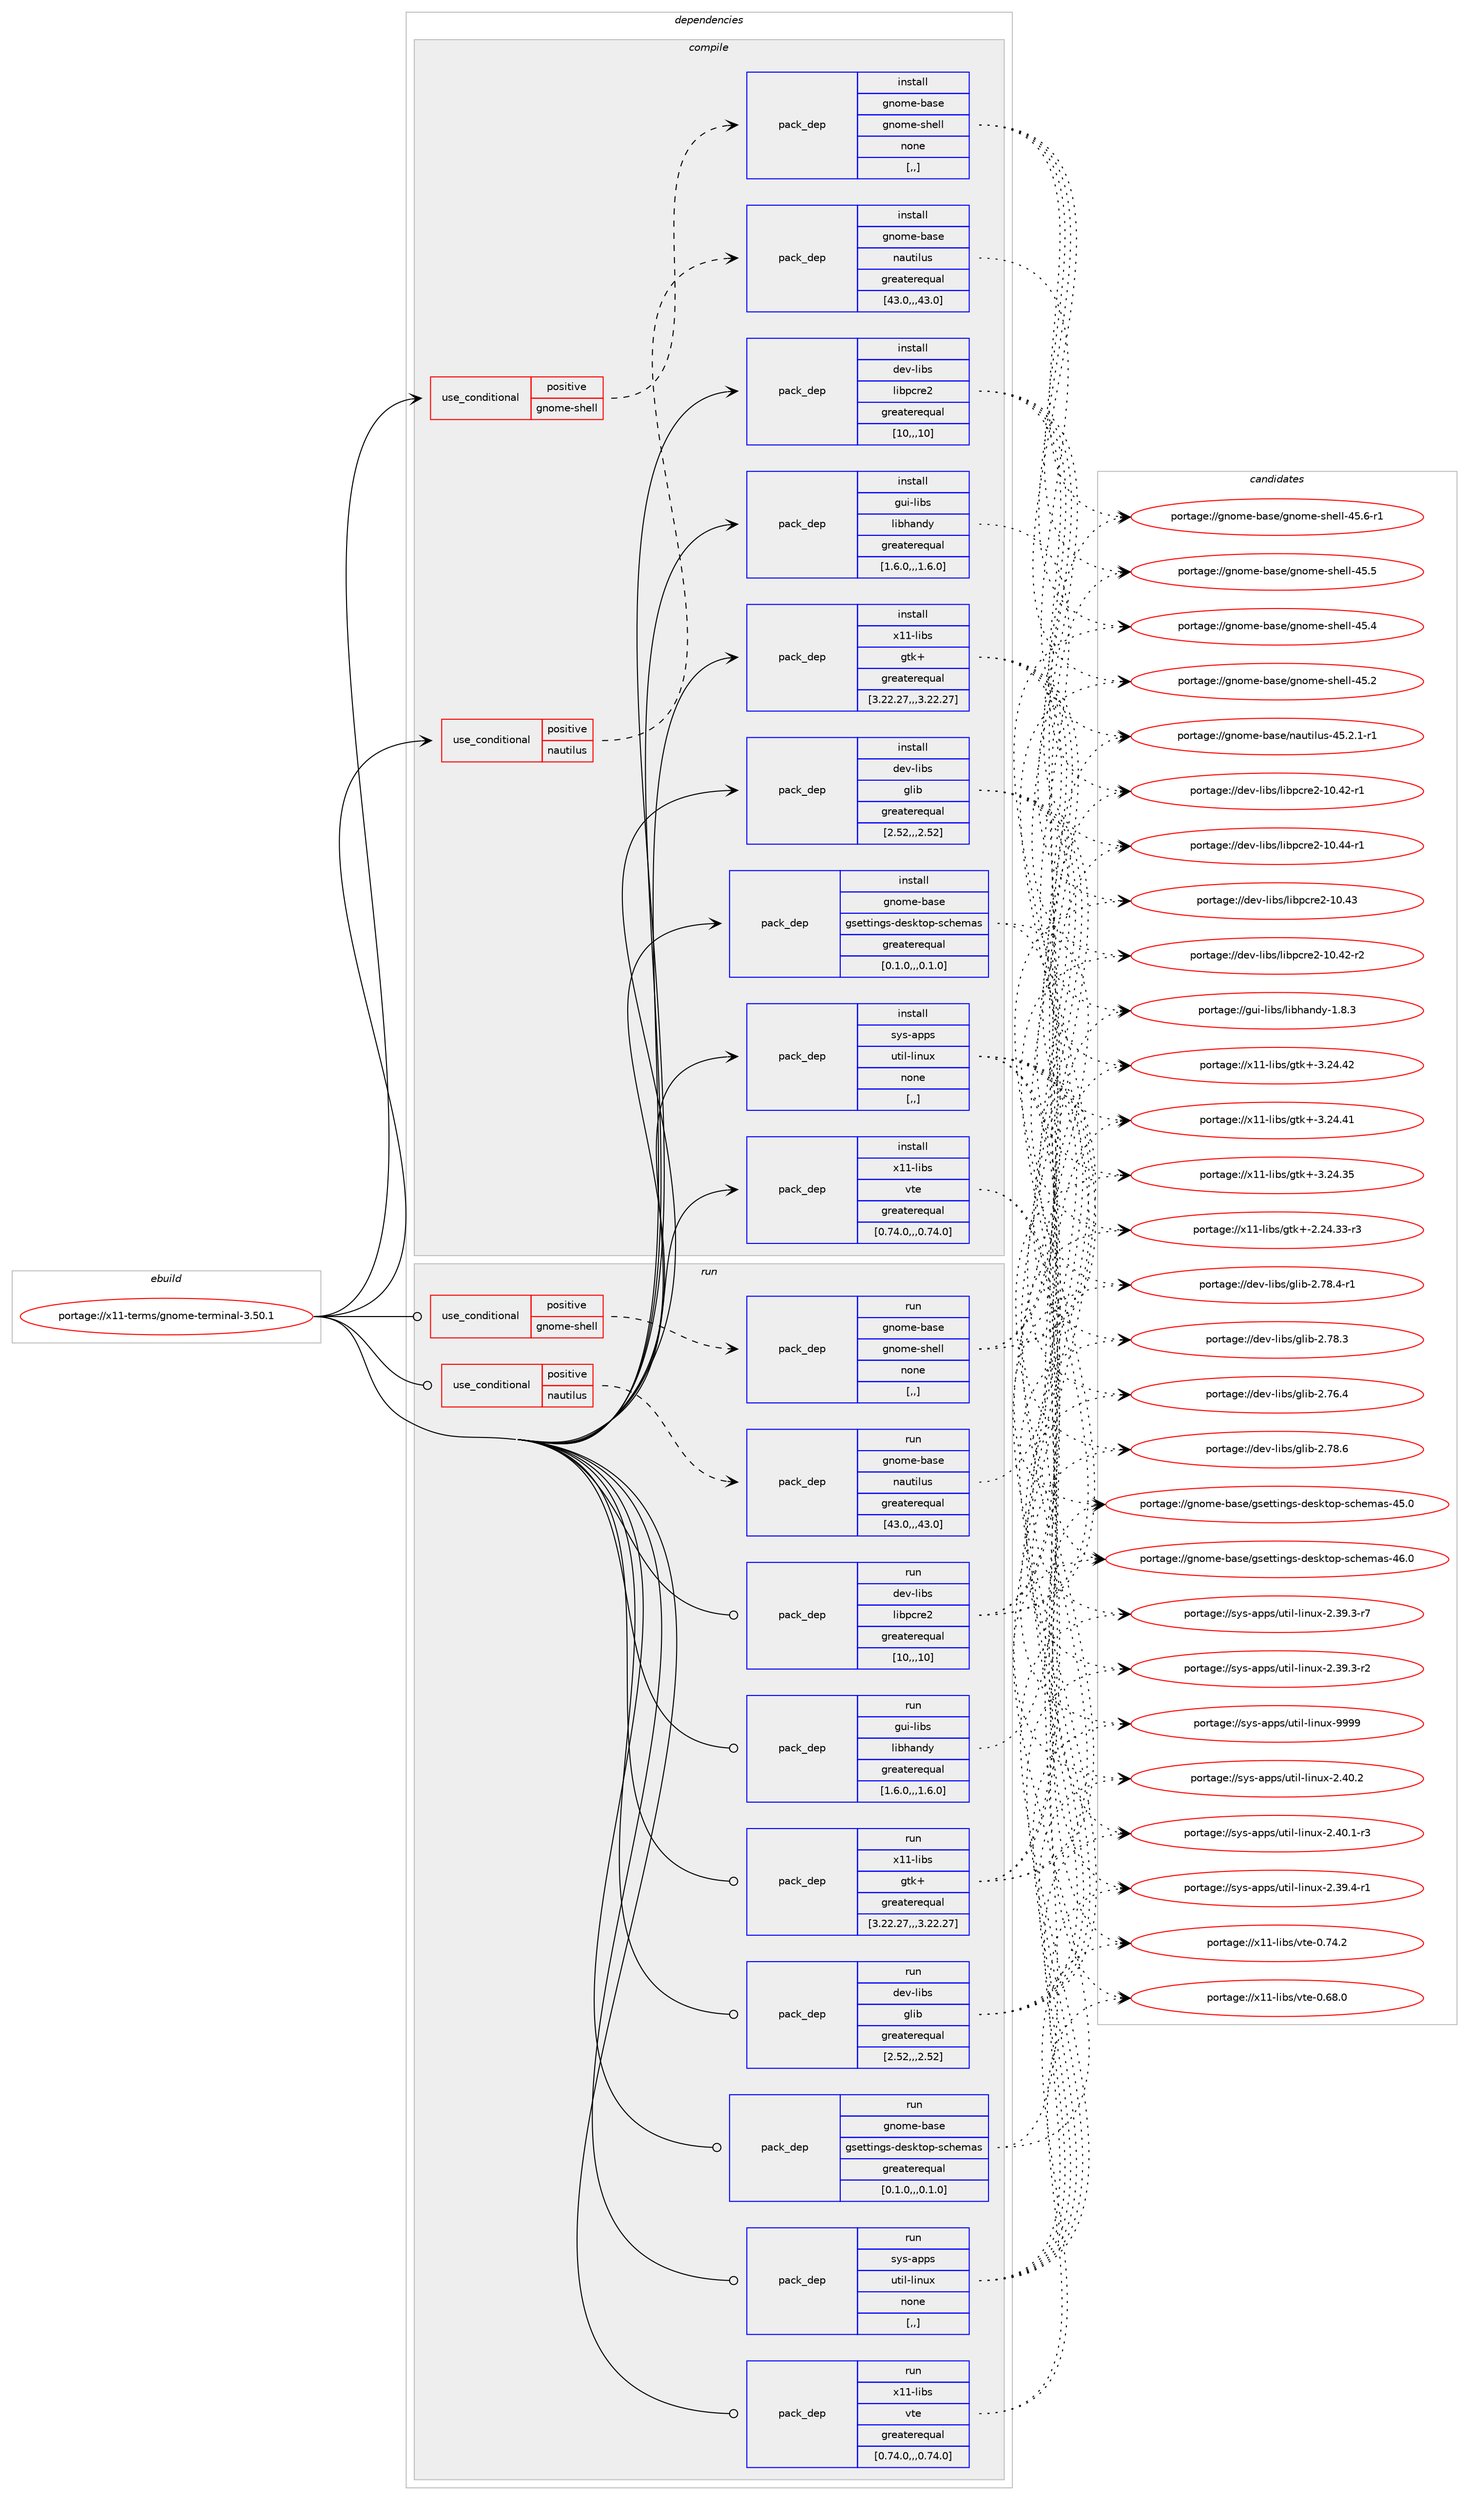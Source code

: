 digraph prolog {

# *************
# Graph options
# *************

newrank=true;
concentrate=true;
compound=true;
graph [rankdir=LR,fontname=Helvetica,fontsize=10,ranksep=1.5];#, ranksep=2.5, nodesep=0.2];
edge  [arrowhead=vee];
node  [fontname=Helvetica,fontsize=10];

# **********
# The ebuild
# **********

subgraph cluster_leftcol {
color=gray;
label=<<i>ebuild</i>>;
id [label="portage://x11-terms/gnome-terminal-3.50.1", color=red, width=4, href="../x11-terms/gnome-terminal-3.50.1.svg"];
}

# ****************
# The dependencies
# ****************

subgraph cluster_midcol {
color=gray;
label=<<i>dependencies</i>>;
subgraph cluster_compile {
fillcolor="#eeeeee";
style=filled;
label=<<i>compile</i>>;
subgraph cond123002 {
dependency466565 [label=<<TABLE BORDER="0" CELLBORDER="1" CELLSPACING="0" CELLPADDING="4"><TR><TD ROWSPAN="3" CELLPADDING="10">use_conditional</TD></TR><TR><TD>positive</TD></TR><TR><TD>gnome-shell</TD></TR></TABLE>>, shape=none, color=red];
subgraph pack340145 {
dependency466566 [label=<<TABLE BORDER="0" CELLBORDER="1" CELLSPACING="0" CELLPADDING="4" WIDTH="220"><TR><TD ROWSPAN="6" CELLPADDING="30">pack_dep</TD></TR><TR><TD WIDTH="110">install</TD></TR><TR><TD>gnome-base</TD></TR><TR><TD>gnome-shell</TD></TR><TR><TD>none</TD></TR><TR><TD>[,,]</TD></TR></TABLE>>, shape=none, color=blue];
}
dependency466565:e -> dependency466566:w [weight=20,style="dashed",arrowhead="vee"];
}
id:e -> dependency466565:w [weight=20,style="solid",arrowhead="vee"];
subgraph cond123003 {
dependency466567 [label=<<TABLE BORDER="0" CELLBORDER="1" CELLSPACING="0" CELLPADDING="4"><TR><TD ROWSPAN="3" CELLPADDING="10">use_conditional</TD></TR><TR><TD>positive</TD></TR><TR><TD>nautilus</TD></TR></TABLE>>, shape=none, color=red];
subgraph pack340146 {
dependency466568 [label=<<TABLE BORDER="0" CELLBORDER="1" CELLSPACING="0" CELLPADDING="4" WIDTH="220"><TR><TD ROWSPAN="6" CELLPADDING="30">pack_dep</TD></TR><TR><TD WIDTH="110">install</TD></TR><TR><TD>gnome-base</TD></TR><TR><TD>nautilus</TD></TR><TR><TD>greaterequal</TD></TR><TR><TD>[43.0,,,43.0]</TD></TR></TABLE>>, shape=none, color=blue];
}
dependency466567:e -> dependency466568:w [weight=20,style="dashed",arrowhead="vee"];
}
id:e -> dependency466567:w [weight=20,style="solid",arrowhead="vee"];
subgraph pack340147 {
dependency466569 [label=<<TABLE BORDER="0" CELLBORDER="1" CELLSPACING="0" CELLPADDING="4" WIDTH="220"><TR><TD ROWSPAN="6" CELLPADDING="30">pack_dep</TD></TR><TR><TD WIDTH="110">install</TD></TR><TR><TD>dev-libs</TD></TR><TR><TD>glib</TD></TR><TR><TD>greaterequal</TD></TR><TR><TD>[2.52,,,2.52]</TD></TR></TABLE>>, shape=none, color=blue];
}
id:e -> dependency466569:w [weight=20,style="solid",arrowhead="vee"];
subgraph pack340148 {
dependency466570 [label=<<TABLE BORDER="0" CELLBORDER="1" CELLSPACING="0" CELLPADDING="4" WIDTH="220"><TR><TD ROWSPAN="6" CELLPADDING="30">pack_dep</TD></TR><TR><TD WIDTH="110">install</TD></TR><TR><TD>dev-libs</TD></TR><TR><TD>libpcre2</TD></TR><TR><TD>greaterequal</TD></TR><TR><TD>[10,,,10]</TD></TR></TABLE>>, shape=none, color=blue];
}
id:e -> dependency466570:w [weight=20,style="solid",arrowhead="vee"];
subgraph pack340149 {
dependency466571 [label=<<TABLE BORDER="0" CELLBORDER="1" CELLSPACING="0" CELLPADDING="4" WIDTH="220"><TR><TD ROWSPAN="6" CELLPADDING="30">pack_dep</TD></TR><TR><TD WIDTH="110">install</TD></TR><TR><TD>gnome-base</TD></TR><TR><TD>gsettings-desktop-schemas</TD></TR><TR><TD>greaterequal</TD></TR><TR><TD>[0.1.0,,,0.1.0]</TD></TR></TABLE>>, shape=none, color=blue];
}
id:e -> dependency466571:w [weight=20,style="solid",arrowhead="vee"];
subgraph pack340150 {
dependency466572 [label=<<TABLE BORDER="0" CELLBORDER="1" CELLSPACING="0" CELLPADDING="4" WIDTH="220"><TR><TD ROWSPAN="6" CELLPADDING="30">pack_dep</TD></TR><TR><TD WIDTH="110">install</TD></TR><TR><TD>gui-libs</TD></TR><TR><TD>libhandy</TD></TR><TR><TD>greaterequal</TD></TR><TR><TD>[1.6.0,,,1.6.0]</TD></TR></TABLE>>, shape=none, color=blue];
}
id:e -> dependency466572:w [weight=20,style="solid",arrowhead="vee"];
subgraph pack340151 {
dependency466573 [label=<<TABLE BORDER="0" CELLBORDER="1" CELLSPACING="0" CELLPADDING="4" WIDTH="220"><TR><TD ROWSPAN="6" CELLPADDING="30">pack_dep</TD></TR><TR><TD WIDTH="110">install</TD></TR><TR><TD>sys-apps</TD></TR><TR><TD>util-linux</TD></TR><TR><TD>none</TD></TR><TR><TD>[,,]</TD></TR></TABLE>>, shape=none, color=blue];
}
id:e -> dependency466573:w [weight=20,style="solid",arrowhead="vee"];
subgraph pack340152 {
dependency466574 [label=<<TABLE BORDER="0" CELLBORDER="1" CELLSPACING="0" CELLPADDING="4" WIDTH="220"><TR><TD ROWSPAN="6" CELLPADDING="30">pack_dep</TD></TR><TR><TD WIDTH="110">install</TD></TR><TR><TD>x11-libs</TD></TR><TR><TD>gtk+</TD></TR><TR><TD>greaterequal</TD></TR><TR><TD>[3.22.27,,,3.22.27]</TD></TR></TABLE>>, shape=none, color=blue];
}
id:e -> dependency466574:w [weight=20,style="solid",arrowhead="vee"];
subgraph pack340153 {
dependency466575 [label=<<TABLE BORDER="0" CELLBORDER="1" CELLSPACING="0" CELLPADDING="4" WIDTH="220"><TR><TD ROWSPAN="6" CELLPADDING="30">pack_dep</TD></TR><TR><TD WIDTH="110">install</TD></TR><TR><TD>x11-libs</TD></TR><TR><TD>vte</TD></TR><TR><TD>greaterequal</TD></TR><TR><TD>[0.74.0,,,0.74.0]</TD></TR></TABLE>>, shape=none, color=blue];
}
id:e -> dependency466575:w [weight=20,style="solid",arrowhead="vee"];
}
subgraph cluster_compileandrun {
fillcolor="#eeeeee";
style=filled;
label=<<i>compile and run</i>>;
}
subgraph cluster_run {
fillcolor="#eeeeee";
style=filled;
label=<<i>run</i>>;
subgraph cond123004 {
dependency466576 [label=<<TABLE BORDER="0" CELLBORDER="1" CELLSPACING="0" CELLPADDING="4"><TR><TD ROWSPAN="3" CELLPADDING="10">use_conditional</TD></TR><TR><TD>positive</TD></TR><TR><TD>gnome-shell</TD></TR></TABLE>>, shape=none, color=red];
subgraph pack340154 {
dependency466577 [label=<<TABLE BORDER="0" CELLBORDER="1" CELLSPACING="0" CELLPADDING="4" WIDTH="220"><TR><TD ROWSPAN="6" CELLPADDING="30">pack_dep</TD></TR><TR><TD WIDTH="110">run</TD></TR><TR><TD>gnome-base</TD></TR><TR><TD>gnome-shell</TD></TR><TR><TD>none</TD></TR><TR><TD>[,,]</TD></TR></TABLE>>, shape=none, color=blue];
}
dependency466576:e -> dependency466577:w [weight=20,style="dashed",arrowhead="vee"];
}
id:e -> dependency466576:w [weight=20,style="solid",arrowhead="odot"];
subgraph cond123005 {
dependency466578 [label=<<TABLE BORDER="0" CELLBORDER="1" CELLSPACING="0" CELLPADDING="4"><TR><TD ROWSPAN="3" CELLPADDING="10">use_conditional</TD></TR><TR><TD>positive</TD></TR><TR><TD>nautilus</TD></TR></TABLE>>, shape=none, color=red];
subgraph pack340155 {
dependency466579 [label=<<TABLE BORDER="0" CELLBORDER="1" CELLSPACING="0" CELLPADDING="4" WIDTH="220"><TR><TD ROWSPAN="6" CELLPADDING="30">pack_dep</TD></TR><TR><TD WIDTH="110">run</TD></TR><TR><TD>gnome-base</TD></TR><TR><TD>nautilus</TD></TR><TR><TD>greaterequal</TD></TR><TR><TD>[43.0,,,43.0]</TD></TR></TABLE>>, shape=none, color=blue];
}
dependency466578:e -> dependency466579:w [weight=20,style="dashed",arrowhead="vee"];
}
id:e -> dependency466578:w [weight=20,style="solid",arrowhead="odot"];
subgraph pack340156 {
dependency466580 [label=<<TABLE BORDER="0" CELLBORDER="1" CELLSPACING="0" CELLPADDING="4" WIDTH="220"><TR><TD ROWSPAN="6" CELLPADDING="30">pack_dep</TD></TR><TR><TD WIDTH="110">run</TD></TR><TR><TD>dev-libs</TD></TR><TR><TD>glib</TD></TR><TR><TD>greaterequal</TD></TR><TR><TD>[2.52,,,2.52]</TD></TR></TABLE>>, shape=none, color=blue];
}
id:e -> dependency466580:w [weight=20,style="solid",arrowhead="odot"];
subgraph pack340157 {
dependency466581 [label=<<TABLE BORDER="0" CELLBORDER="1" CELLSPACING="0" CELLPADDING="4" WIDTH="220"><TR><TD ROWSPAN="6" CELLPADDING="30">pack_dep</TD></TR><TR><TD WIDTH="110">run</TD></TR><TR><TD>dev-libs</TD></TR><TR><TD>libpcre2</TD></TR><TR><TD>greaterequal</TD></TR><TR><TD>[10,,,10]</TD></TR></TABLE>>, shape=none, color=blue];
}
id:e -> dependency466581:w [weight=20,style="solid",arrowhead="odot"];
subgraph pack340158 {
dependency466582 [label=<<TABLE BORDER="0" CELLBORDER="1" CELLSPACING="0" CELLPADDING="4" WIDTH="220"><TR><TD ROWSPAN="6" CELLPADDING="30">pack_dep</TD></TR><TR><TD WIDTH="110">run</TD></TR><TR><TD>gnome-base</TD></TR><TR><TD>gsettings-desktop-schemas</TD></TR><TR><TD>greaterequal</TD></TR><TR><TD>[0.1.0,,,0.1.0]</TD></TR></TABLE>>, shape=none, color=blue];
}
id:e -> dependency466582:w [weight=20,style="solid",arrowhead="odot"];
subgraph pack340159 {
dependency466583 [label=<<TABLE BORDER="0" CELLBORDER="1" CELLSPACING="0" CELLPADDING="4" WIDTH="220"><TR><TD ROWSPAN="6" CELLPADDING="30">pack_dep</TD></TR><TR><TD WIDTH="110">run</TD></TR><TR><TD>gui-libs</TD></TR><TR><TD>libhandy</TD></TR><TR><TD>greaterequal</TD></TR><TR><TD>[1.6.0,,,1.6.0]</TD></TR></TABLE>>, shape=none, color=blue];
}
id:e -> dependency466583:w [weight=20,style="solid",arrowhead="odot"];
subgraph pack340160 {
dependency466584 [label=<<TABLE BORDER="0" CELLBORDER="1" CELLSPACING="0" CELLPADDING="4" WIDTH="220"><TR><TD ROWSPAN="6" CELLPADDING="30">pack_dep</TD></TR><TR><TD WIDTH="110">run</TD></TR><TR><TD>sys-apps</TD></TR><TR><TD>util-linux</TD></TR><TR><TD>none</TD></TR><TR><TD>[,,]</TD></TR></TABLE>>, shape=none, color=blue];
}
id:e -> dependency466584:w [weight=20,style="solid",arrowhead="odot"];
subgraph pack340161 {
dependency466585 [label=<<TABLE BORDER="0" CELLBORDER="1" CELLSPACING="0" CELLPADDING="4" WIDTH="220"><TR><TD ROWSPAN="6" CELLPADDING="30">pack_dep</TD></TR><TR><TD WIDTH="110">run</TD></TR><TR><TD>x11-libs</TD></TR><TR><TD>gtk+</TD></TR><TR><TD>greaterequal</TD></TR><TR><TD>[3.22.27,,,3.22.27]</TD></TR></TABLE>>, shape=none, color=blue];
}
id:e -> dependency466585:w [weight=20,style="solid",arrowhead="odot"];
subgraph pack340162 {
dependency466586 [label=<<TABLE BORDER="0" CELLBORDER="1" CELLSPACING="0" CELLPADDING="4" WIDTH="220"><TR><TD ROWSPAN="6" CELLPADDING="30">pack_dep</TD></TR><TR><TD WIDTH="110">run</TD></TR><TR><TD>x11-libs</TD></TR><TR><TD>vte</TD></TR><TR><TD>greaterequal</TD></TR><TR><TD>[0.74.0,,,0.74.0]</TD></TR></TABLE>>, shape=none, color=blue];
}
id:e -> dependency466586:w [weight=20,style="solid",arrowhead="odot"];
}
}

# **************
# The candidates
# **************

subgraph cluster_choices {
rank=same;
color=gray;
label=<<i>candidates</i>>;

subgraph choice340145 {
color=black;
nodesep=1;
choice103110111109101459897115101471031101111091014511510410110810845525346544511449 [label="portage://gnome-base/gnome-shell-45.6-r1", color=red, width=4,href="../gnome-base/gnome-shell-45.6-r1.svg"];
choice10311011110910145989711510147103110111109101451151041011081084552534653 [label="portage://gnome-base/gnome-shell-45.5", color=red, width=4,href="../gnome-base/gnome-shell-45.5.svg"];
choice10311011110910145989711510147103110111109101451151041011081084552534652 [label="portage://gnome-base/gnome-shell-45.4", color=red, width=4,href="../gnome-base/gnome-shell-45.4.svg"];
choice10311011110910145989711510147103110111109101451151041011081084552534650 [label="portage://gnome-base/gnome-shell-45.2", color=red, width=4,href="../gnome-base/gnome-shell-45.2.svg"];
dependency466566:e -> choice103110111109101459897115101471031101111091014511510410110810845525346544511449:w [style=dotted,weight="100"];
dependency466566:e -> choice10311011110910145989711510147103110111109101451151041011081084552534653:w [style=dotted,weight="100"];
dependency466566:e -> choice10311011110910145989711510147103110111109101451151041011081084552534652:w [style=dotted,weight="100"];
dependency466566:e -> choice10311011110910145989711510147103110111109101451151041011081084552534650:w [style=dotted,weight="100"];
}
subgraph choice340146 {
color=black;
nodesep=1;
choice1031101111091014598971151014711097117116105108117115455253465046494511449 [label="portage://gnome-base/nautilus-45.2.1-r1", color=red, width=4,href="../gnome-base/nautilus-45.2.1-r1.svg"];
dependency466568:e -> choice1031101111091014598971151014711097117116105108117115455253465046494511449:w [style=dotted,weight="100"];
}
subgraph choice340147 {
color=black;
nodesep=1;
choice1001011184510810598115471031081059845504655564654 [label="portage://dev-libs/glib-2.78.6", color=red, width=4,href="../dev-libs/glib-2.78.6.svg"];
choice10010111845108105981154710310810598455046555646524511449 [label="portage://dev-libs/glib-2.78.4-r1", color=red, width=4,href="../dev-libs/glib-2.78.4-r1.svg"];
choice1001011184510810598115471031081059845504655564651 [label="portage://dev-libs/glib-2.78.3", color=red, width=4,href="../dev-libs/glib-2.78.3.svg"];
choice1001011184510810598115471031081059845504655544652 [label="portage://dev-libs/glib-2.76.4", color=red, width=4,href="../dev-libs/glib-2.76.4.svg"];
dependency466569:e -> choice1001011184510810598115471031081059845504655564654:w [style=dotted,weight="100"];
dependency466569:e -> choice10010111845108105981154710310810598455046555646524511449:w [style=dotted,weight="100"];
dependency466569:e -> choice1001011184510810598115471031081059845504655564651:w [style=dotted,weight="100"];
dependency466569:e -> choice1001011184510810598115471031081059845504655544652:w [style=dotted,weight="100"];
}
subgraph choice340148 {
color=black;
nodesep=1;
choice1001011184510810598115471081059811299114101504549484652524511449 [label="portage://dev-libs/libpcre2-10.44-r1", color=red, width=4,href="../dev-libs/libpcre2-10.44-r1.svg"];
choice100101118451081059811547108105981129911410150454948465251 [label="portage://dev-libs/libpcre2-10.43", color=red, width=4,href="../dev-libs/libpcre2-10.43.svg"];
choice1001011184510810598115471081059811299114101504549484652504511450 [label="portage://dev-libs/libpcre2-10.42-r2", color=red, width=4,href="../dev-libs/libpcre2-10.42-r2.svg"];
choice1001011184510810598115471081059811299114101504549484652504511449 [label="portage://dev-libs/libpcre2-10.42-r1", color=red, width=4,href="../dev-libs/libpcre2-10.42-r1.svg"];
dependency466570:e -> choice1001011184510810598115471081059811299114101504549484652524511449:w [style=dotted,weight="100"];
dependency466570:e -> choice100101118451081059811547108105981129911410150454948465251:w [style=dotted,weight="100"];
dependency466570:e -> choice1001011184510810598115471081059811299114101504549484652504511450:w [style=dotted,weight="100"];
dependency466570:e -> choice1001011184510810598115471081059811299114101504549484652504511449:w [style=dotted,weight="100"];
}
subgraph choice340149 {
color=black;
nodesep=1;
choice10311011110910145989711510147103115101116116105110103115451001011151071161111124511599104101109971154552544648 [label="portage://gnome-base/gsettings-desktop-schemas-46.0", color=red, width=4,href="../gnome-base/gsettings-desktop-schemas-46.0.svg"];
choice10311011110910145989711510147103115101116116105110103115451001011151071161111124511599104101109971154552534648 [label="portage://gnome-base/gsettings-desktop-schemas-45.0", color=red, width=4,href="../gnome-base/gsettings-desktop-schemas-45.0.svg"];
dependency466571:e -> choice10311011110910145989711510147103115101116116105110103115451001011151071161111124511599104101109971154552544648:w [style=dotted,weight="100"];
dependency466571:e -> choice10311011110910145989711510147103115101116116105110103115451001011151071161111124511599104101109971154552534648:w [style=dotted,weight="100"];
}
subgraph choice340150 {
color=black;
nodesep=1;
choice1031171054510810598115471081059810497110100121454946564651 [label="portage://gui-libs/libhandy-1.8.3", color=red, width=4,href="../gui-libs/libhandy-1.8.3.svg"];
dependency466572:e -> choice1031171054510810598115471081059810497110100121454946564651:w [style=dotted,weight="100"];
}
subgraph choice340151 {
color=black;
nodesep=1;
choice115121115459711211211547117116105108451081051101171204557575757 [label="portage://sys-apps/util-linux-9999", color=red, width=4,href="../sys-apps/util-linux-9999.svg"];
choice1151211154597112112115471171161051084510810511011712045504652484650 [label="portage://sys-apps/util-linux-2.40.2", color=red, width=4,href="../sys-apps/util-linux-2.40.2.svg"];
choice11512111545971121121154711711610510845108105110117120455046524846494511451 [label="portage://sys-apps/util-linux-2.40.1-r3", color=red, width=4,href="../sys-apps/util-linux-2.40.1-r3.svg"];
choice11512111545971121121154711711610510845108105110117120455046515746524511449 [label="portage://sys-apps/util-linux-2.39.4-r1", color=red, width=4,href="../sys-apps/util-linux-2.39.4-r1.svg"];
choice11512111545971121121154711711610510845108105110117120455046515746514511455 [label="portage://sys-apps/util-linux-2.39.3-r7", color=red, width=4,href="../sys-apps/util-linux-2.39.3-r7.svg"];
choice11512111545971121121154711711610510845108105110117120455046515746514511450 [label="portage://sys-apps/util-linux-2.39.3-r2", color=red, width=4,href="../sys-apps/util-linux-2.39.3-r2.svg"];
dependency466573:e -> choice115121115459711211211547117116105108451081051101171204557575757:w [style=dotted,weight="100"];
dependency466573:e -> choice1151211154597112112115471171161051084510810511011712045504652484650:w [style=dotted,weight="100"];
dependency466573:e -> choice11512111545971121121154711711610510845108105110117120455046524846494511451:w [style=dotted,weight="100"];
dependency466573:e -> choice11512111545971121121154711711610510845108105110117120455046515746524511449:w [style=dotted,weight="100"];
dependency466573:e -> choice11512111545971121121154711711610510845108105110117120455046515746514511455:w [style=dotted,weight="100"];
dependency466573:e -> choice11512111545971121121154711711610510845108105110117120455046515746514511450:w [style=dotted,weight="100"];
}
subgraph choice340152 {
color=black;
nodesep=1;
choice1204949451081059811547103116107434551465052465250 [label="portage://x11-libs/gtk+-3.24.42", color=red, width=4,href="../x11-libs/gtk+-3.24.42.svg"];
choice1204949451081059811547103116107434551465052465249 [label="portage://x11-libs/gtk+-3.24.41", color=red, width=4,href="../x11-libs/gtk+-3.24.41.svg"];
choice1204949451081059811547103116107434551465052465153 [label="portage://x11-libs/gtk+-3.24.35", color=red, width=4,href="../x11-libs/gtk+-3.24.35.svg"];
choice12049494510810598115471031161074345504650524651514511451 [label="portage://x11-libs/gtk+-2.24.33-r3", color=red, width=4,href="../x11-libs/gtk+-2.24.33-r3.svg"];
dependency466574:e -> choice1204949451081059811547103116107434551465052465250:w [style=dotted,weight="100"];
dependency466574:e -> choice1204949451081059811547103116107434551465052465249:w [style=dotted,weight="100"];
dependency466574:e -> choice1204949451081059811547103116107434551465052465153:w [style=dotted,weight="100"];
dependency466574:e -> choice12049494510810598115471031161074345504650524651514511451:w [style=dotted,weight="100"];
}
subgraph choice340153 {
color=black;
nodesep=1;
choice120494945108105981154711811610145484655524650 [label="portage://x11-libs/vte-0.74.2", color=red, width=4,href="../x11-libs/vte-0.74.2.svg"];
choice120494945108105981154711811610145484654564648 [label="portage://x11-libs/vte-0.68.0", color=red, width=4,href="../x11-libs/vte-0.68.0.svg"];
dependency466575:e -> choice120494945108105981154711811610145484655524650:w [style=dotted,weight="100"];
dependency466575:e -> choice120494945108105981154711811610145484654564648:w [style=dotted,weight="100"];
}
subgraph choice340154 {
color=black;
nodesep=1;
choice103110111109101459897115101471031101111091014511510410110810845525346544511449 [label="portage://gnome-base/gnome-shell-45.6-r1", color=red, width=4,href="../gnome-base/gnome-shell-45.6-r1.svg"];
choice10311011110910145989711510147103110111109101451151041011081084552534653 [label="portage://gnome-base/gnome-shell-45.5", color=red, width=4,href="../gnome-base/gnome-shell-45.5.svg"];
choice10311011110910145989711510147103110111109101451151041011081084552534652 [label="portage://gnome-base/gnome-shell-45.4", color=red, width=4,href="../gnome-base/gnome-shell-45.4.svg"];
choice10311011110910145989711510147103110111109101451151041011081084552534650 [label="portage://gnome-base/gnome-shell-45.2", color=red, width=4,href="../gnome-base/gnome-shell-45.2.svg"];
dependency466577:e -> choice103110111109101459897115101471031101111091014511510410110810845525346544511449:w [style=dotted,weight="100"];
dependency466577:e -> choice10311011110910145989711510147103110111109101451151041011081084552534653:w [style=dotted,weight="100"];
dependency466577:e -> choice10311011110910145989711510147103110111109101451151041011081084552534652:w [style=dotted,weight="100"];
dependency466577:e -> choice10311011110910145989711510147103110111109101451151041011081084552534650:w [style=dotted,weight="100"];
}
subgraph choice340155 {
color=black;
nodesep=1;
choice1031101111091014598971151014711097117116105108117115455253465046494511449 [label="portage://gnome-base/nautilus-45.2.1-r1", color=red, width=4,href="../gnome-base/nautilus-45.2.1-r1.svg"];
dependency466579:e -> choice1031101111091014598971151014711097117116105108117115455253465046494511449:w [style=dotted,weight="100"];
}
subgraph choice340156 {
color=black;
nodesep=1;
choice1001011184510810598115471031081059845504655564654 [label="portage://dev-libs/glib-2.78.6", color=red, width=4,href="../dev-libs/glib-2.78.6.svg"];
choice10010111845108105981154710310810598455046555646524511449 [label="portage://dev-libs/glib-2.78.4-r1", color=red, width=4,href="../dev-libs/glib-2.78.4-r1.svg"];
choice1001011184510810598115471031081059845504655564651 [label="portage://dev-libs/glib-2.78.3", color=red, width=4,href="../dev-libs/glib-2.78.3.svg"];
choice1001011184510810598115471031081059845504655544652 [label="portage://dev-libs/glib-2.76.4", color=red, width=4,href="../dev-libs/glib-2.76.4.svg"];
dependency466580:e -> choice1001011184510810598115471031081059845504655564654:w [style=dotted,weight="100"];
dependency466580:e -> choice10010111845108105981154710310810598455046555646524511449:w [style=dotted,weight="100"];
dependency466580:e -> choice1001011184510810598115471031081059845504655564651:w [style=dotted,weight="100"];
dependency466580:e -> choice1001011184510810598115471031081059845504655544652:w [style=dotted,weight="100"];
}
subgraph choice340157 {
color=black;
nodesep=1;
choice1001011184510810598115471081059811299114101504549484652524511449 [label="portage://dev-libs/libpcre2-10.44-r1", color=red, width=4,href="../dev-libs/libpcre2-10.44-r1.svg"];
choice100101118451081059811547108105981129911410150454948465251 [label="portage://dev-libs/libpcre2-10.43", color=red, width=4,href="../dev-libs/libpcre2-10.43.svg"];
choice1001011184510810598115471081059811299114101504549484652504511450 [label="portage://dev-libs/libpcre2-10.42-r2", color=red, width=4,href="../dev-libs/libpcre2-10.42-r2.svg"];
choice1001011184510810598115471081059811299114101504549484652504511449 [label="portage://dev-libs/libpcre2-10.42-r1", color=red, width=4,href="../dev-libs/libpcre2-10.42-r1.svg"];
dependency466581:e -> choice1001011184510810598115471081059811299114101504549484652524511449:w [style=dotted,weight="100"];
dependency466581:e -> choice100101118451081059811547108105981129911410150454948465251:w [style=dotted,weight="100"];
dependency466581:e -> choice1001011184510810598115471081059811299114101504549484652504511450:w [style=dotted,weight="100"];
dependency466581:e -> choice1001011184510810598115471081059811299114101504549484652504511449:w [style=dotted,weight="100"];
}
subgraph choice340158 {
color=black;
nodesep=1;
choice10311011110910145989711510147103115101116116105110103115451001011151071161111124511599104101109971154552544648 [label="portage://gnome-base/gsettings-desktop-schemas-46.0", color=red, width=4,href="../gnome-base/gsettings-desktop-schemas-46.0.svg"];
choice10311011110910145989711510147103115101116116105110103115451001011151071161111124511599104101109971154552534648 [label="portage://gnome-base/gsettings-desktop-schemas-45.0", color=red, width=4,href="../gnome-base/gsettings-desktop-schemas-45.0.svg"];
dependency466582:e -> choice10311011110910145989711510147103115101116116105110103115451001011151071161111124511599104101109971154552544648:w [style=dotted,weight="100"];
dependency466582:e -> choice10311011110910145989711510147103115101116116105110103115451001011151071161111124511599104101109971154552534648:w [style=dotted,weight="100"];
}
subgraph choice340159 {
color=black;
nodesep=1;
choice1031171054510810598115471081059810497110100121454946564651 [label="portage://gui-libs/libhandy-1.8.3", color=red, width=4,href="../gui-libs/libhandy-1.8.3.svg"];
dependency466583:e -> choice1031171054510810598115471081059810497110100121454946564651:w [style=dotted,weight="100"];
}
subgraph choice340160 {
color=black;
nodesep=1;
choice115121115459711211211547117116105108451081051101171204557575757 [label="portage://sys-apps/util-linux-9999", color=red, width=4,href="../sys-apps/util-linux-9999.svg"];
choice1151211154597112112115471171161051084510810511011712045504652484650 [label="portage://sys-apps/util-linux-2.40.2", color=red, width=4,href="../sys-apps/util-linux-2.40.2.svg"];
choice11512111545971121121154711711610510845108105110117120455046524846494511451 [label="portage://sys-apps/util-linux-2.40.1-r3", color=red, width=4,href="../sys-apps/util-linux-2.40.1-r3.svg"];
choice11512111545971121121154711711610510845108105110117120455046515746524511449 [label="portage://sys-apps/util-linux-2.39.4-r1", color=red, width=4,href="../sys-apps/util-linux-2.39.4-r1.svg"];
choice11512111545971121121154711711610510845108105110117120455046515746514511455 [label="portage://sys-apps/util-linux-2.39.3-r7", color=red, width=4,href="../sys-apps/util-linux-2.39.3-r7.svg"];
choice11512111545971121121154711711610510845108105110117120455046515746514511450 [label="portage://sys-apps/util-linux-2.39.3-r2", color=red, width=4,href="../sys-apps/util-linux-2.39.3-r2.svg"];
dependency466584:e -> choice115121115459711211211547117116105108451081051101171204557575757:w [style=dotted,weight="100"];
dependency466584:e -> choice1151211154597112112115471171161051084510810511011712045504652484650:w [style=dotted,weight="100"];
dependency466584:e -> choice11512111545971121121154711711610510845108105110117120455046524846494511451:w [style=dotted,weight="100"];
dependency466584:e -> choice11512111545971121121154711711610510845108105110117120455046515746524511449:w [style=dotted,weight="100"];
dependency466584:e -> choice11512111545971121121154711711610510845108105110117120455046515746514511455:w [style=dotted,weight="100"];
dependency466584:e -> choice11512111545971121121154711711610510845108105110117120455046515746514511450:w [style=dotted,weight="100"];
}
subgraph choice340161 {
color=black;
nodesep=1;
choice1204949451081059811547103116107434551465052465250 [label="portage://x11-libs/gtk+-3.24.42", color=red, width=4,href="../x11-libs/gtk+-3.24.42.svg"];
choice1204949451081059811547103116107434551465052465249 [label="portage://x11-libs/gtk+-3.24.41", color=red, width=4,href="../x11-libs/gtk+-3.24.41.svg"];
choice1204949451081059811547103116107434551465052465153 [label="portage://x11-libs/gtk+-3.24.35", color=red, width=4,href="../x11-libs/gtk+-3.24.35.svg"];
choice12049494510810598115471031161074345504650524651514511451 [label="portage://x11-libs/gtk+-2.24.33-r3", color=red, width=4,href="../x11-libs/gtk+-2.24.33-r3.svg"];
dependency466585:e -> choice1204949451081059811547103116107434551465052465250:w [style=dotted,weight="100"];
dependency466585:e -> choice1204949451081059811547103116107434551465052465249:w [style=dotted,weight="100"];
dependency466585:e -> choice1204949451081059811547103116107434551465052465153:w [style=dotted,weight="100"];
dependency466585:e -> choice12049494510810598115471031161074345504650524651514511451:w [style=dotted,weight="100"];
}
subgraph choice340162 {
color=black;
nodesep=1;
choice120494945108105981154711811610145484655524650 [label="portage://x11-libs/vte-0.74.2", color=red, width=4,href="../x11-libs/vte-0.74.2.svg"];
choice120494945108105981154711811610145484654564648 [label="portage://x11-libs/vte-0.68.0", color=red, width=4,href="../x11-libs/vte-0.68.0.svg"];
dependency466586:e -> choice120494945108105981154711811610145484655524650:w [style=dotted,weight="100"];
dependency466586:e -> choice120494945108105981154711811610145484654564648:w [style=dotted,weight="100"];
}
}

}
